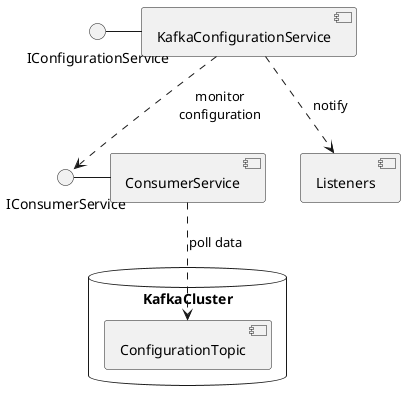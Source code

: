 @startuml

skinparam shadowing false

() IConsumerService
() IConfigurationService

IConsumerService - [ConsumerService]
IConfigurationService - [KafkaConfigurationService]

database KafkaCluster {
    [ConfigurationTopic]
}


[KafkaConfigurationService] ..> IConsumerService : monitor\nconfiguration
[KafkaConfigurationService] ..> [Listeners] : notify
[ConsumerService] ..> [ConfigurationTopic] : poll data



@enduml
